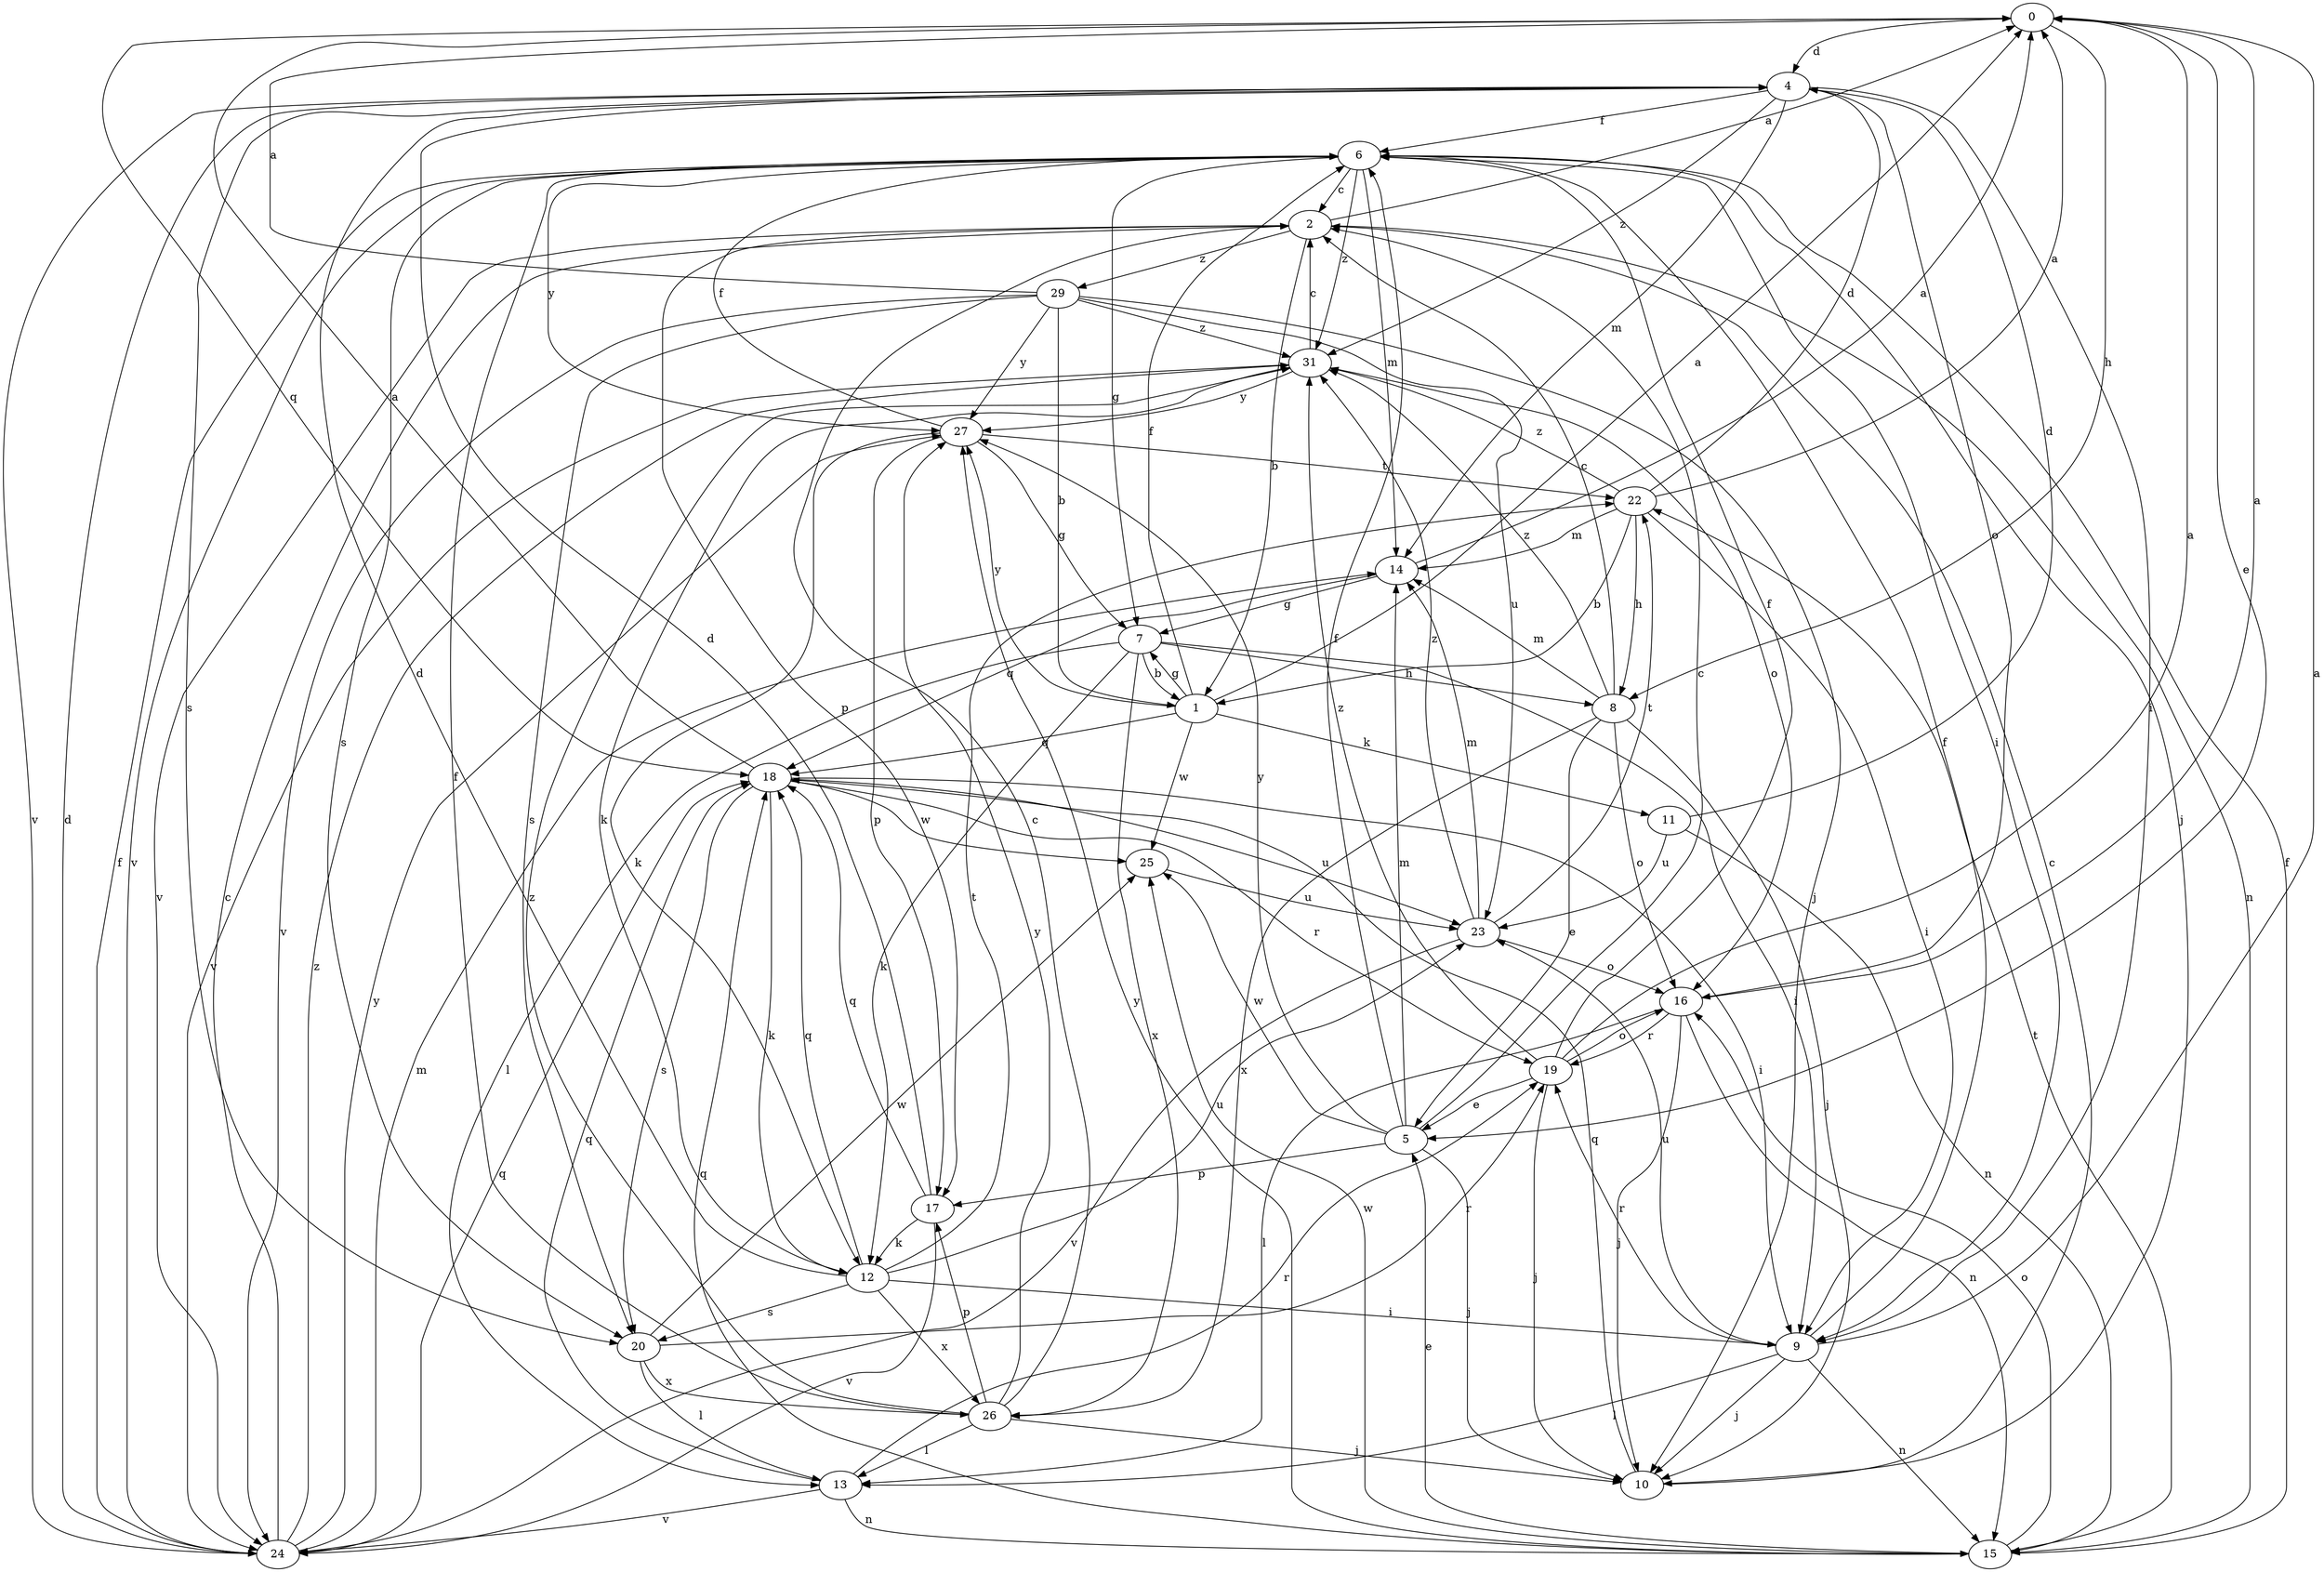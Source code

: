 strict digraph  {
0;
1;
2;
4;
5;
6;
7;
8;
9;
10;
11;
12;
13;
14;
15;
16;
17;
18;
19;
20;
22;
23;
24;
25;
26;
27;
29;
31;
0 -> 4  [label=d];
0 -> 5  [label=e];
0 -> 8  [label=h];
0 -> 18  [label=q];
1 -> 0  [label=a];
1 -> 6  [label=f];
1 -> 7  [label=g];
1 -> 11  [label=k];
1 -> 18  [label=q];
1 -> 25  [label=w];
1 -> 27  [label=y];
2 -> 0  [label=a];
2 -> 1  [label=b];
2 -> 15  [label=n];
2 -> 17  [label=p];
2 -> 24  [label=v];
2 -> 29  [label=z];
4 -> 6  [label=f];
4 -> 9  [label=i];
4 -> 14  [label=m];
4 -> 16  [label=o];
4 -> 20  [label=s];
4 -> 24  [label=v];
4 -> 31  [label=z];
5 -> 2  [label=c];
5 -> 6  [label=f];
5 -> 10  [label=j];
5 -> 14  [label=m];
5 -> 17  [label=p];
5 -> 25  [label=w];
5 -> 27  [label=y];
6 -> 2  [label=c];
6 -> 7  [label=g];
6 -> 9  [label=i];
6 -> 10  [label=j];
6 -> 14  [label=m];
6 -> 20  [label=s];
6 -> 24  [label=v];
6 -> 27  [label=y];
6 -> 31  [label=z];
7 -> 1  [label=b];
7 -> 8  [label=h];
7 -> 9  [label=i];
7 -> 12  [label=k];
7 -> 13  [label=l];
7 -> 26  [label=x];
8 -> 2  [label=c];
8 -> 5  [label=e];
8 -> 10  [label=j];
8 -> 14  [label=m];
8 -> 16  [label=o];
8 -> 26  [label=x];
8 -> 31  [label=z];
9 -> 0  [label=a];
9 -> 6  [label=f];
9 -> 10  [label=j];
9 -> 13  [label=l];
9 -> 15  [label=n];
9 -> 19  [label=r];
9 -> 23  [label=u];
10 -> 2  [label=c];
10 -> 18  [label=q];
11 -> 4  [label=d];
11 -> 15  [label=n];
11 -> 23  [label=u];
12 -> 4  [label=d];
12 -> 9  [label=i];
12 -> 18  [label=q];
12 -> 20  [label=s];
12 -> 22  [label=t];
12 -> 23  [label=u];
12 -> 26  [label=x];
13 -> 15  [label=n];
13 -> 18  [label=q];
13 -> 19  [label=r];
13 -> 24  [label=v];
14 -> 0  [label=a];
14 -> 7  [label=g];
14 -> 18  [label=q];
15 -> 5  [label=e];
15 -> 6  [label=f];
15 -> 16  [label=o];
15 -> 18  [label=q];
15 -> 22  [label=t];
15 -> 25  [label=w];
15 -> 27  [label=y];
16 -> 0  [label=a];
16 -> 10  [label=j];
16 -> 13  [label=l];
16 -> 15  [label=n];
16 -> 19  [label=r];
17 -> 4  [label=d];
17 -> 12  [label=k];
17 -> 18  [label=q];
17 -> 24  [label=v];
18 -> 0  [label=a];
18 -> 9  [label=i];
18 -> 12  [label=k];
18 -> 19  [label=r];
18 -> 20  [label=s];
18 -> 23  [label=u];
18 -> 25  [label=w];
19 -> 0  [label=a];
19 -> 5  [label=e];
19 -> 6  [label=f];
19 -> 10  [label=j];
19 -> 16  [label=o];
19 -> 31  [label=z];
20 -> 13  [label=l];
20 -> 19  [label=r];
20 -> 25  [label=w];
20 -> 26  [label=x];
22 -> 0  [label=a];
22 -> 1  [label=b];
22 -> 4  [label=d];
22 -> 8  [label=h];
22 -> 9  [label=i];
22 -> 14  [label=m];
22 -> 31  [label=z];
23 -> 14  [label=m];
23 -> 16  [label=o];
23 -> 22  [label=t];
23 -> 24  [label=v];
23 -> 31  [label=z];
24 -> 2  [label=c];
24 -> 4  [label=d];
24 -> 6  [label=f];
24 -> 14  [label=m];
24 -> 18  [label=q];
24 -> 27  [label=y];
24 -> 31  [label=z];
25 -> 23  [label=u];
26 -> 2  [label=c];
26 -> 6  [label=f];
26 -> 10  [label=j];
26 -> 13  [label=l];
26 -> 17  [label=p];
26 -> 27  [label=y];
26 -> 31  [label=z];
27 -> 6  [label=f];
27 -> 7  [label=g];
27 -> 12  [label=k];
27 -> 17  [label=p];
27 -> 22  [label=t];
29 -> 0  [label=a];
29 -> 1  [label=b];
29 -> 10  [label=j];
29 -> 20  [label=s];
29 -> 23  [label=u];
29 -> 24  [label=v];
29 -> 27  [label=y];
29 -> 31  [label=z];
31 -> 2  [label=c];
31 -> 12  [label=k];
31 -> 16  [label=o];
31 -> 24  [label=v];
31 -> 27  [label=y];
}
